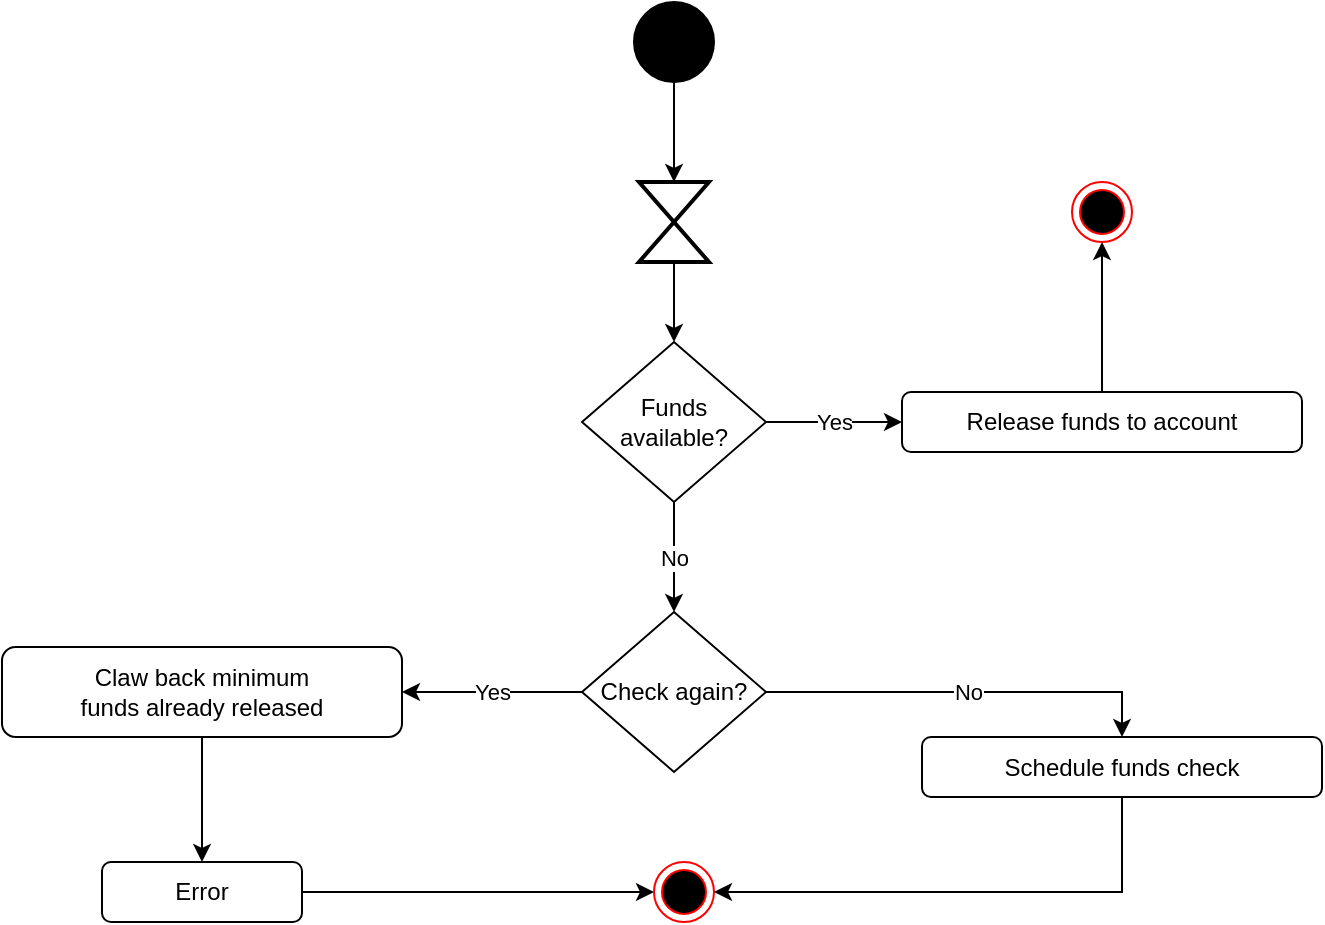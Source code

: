 <mxfile version="13.10.0" type="github"><diagram id="h0yh4uh9Ou2qqzZrw4VW" name="Page-1"><mxGraphModel dx="1038" dy="491" grid="1" gridSize="10" guides="1" tooltips="1" connect="1" arrows="1" fold="1" page="1" pageScale="1" pageWidth="850" pageHeight="1100" math="0" shadow="0"><root><mxCell id="0"/><mxCell id="1" parent="0"/><mxCell id="fXs1r2CifXFu1rM4M8Fj-4" value="" style="edgeStyle=orthogonalEdgeStyle;rounded=0;orthogonalLoop=1;jettySize=auto;html=1;entryX=0.5;entryY=0;entryDx=0;entryDy=0;entryPerimeter=0;" parent="1" source="fXs1r2CifXFu1rM4M8Fj-1" target="ansE0XYvPCrspJMyjDJ8-1" edge="1"><mxGeometry relative="1" as="geometry"/></mxCell><mxCell id="fXs1r2CifXFu1rM4M8Fj-1" value="" style="ellipse;whiteSpace=wrap;html=1;aspect=fixed;fillColor=#000000;" parent="1" vertex="1"><mxGeometry x="456" y="40" width="40" height="40" as="geometry"/></mxCell><mxCell id="fXs1r2CifXFu1rM4M8Fj-21" value="No" style="edgeStyle=orthogonalEdgeStyle;rounded=0;orthogonalLoop=1;jettySize=auto;html=1;entryX=0.5;entryY=0;entryDx=0;entryDy=0;exitX=0.5;exitY=1;exitDx=0;exitDy=0;" parent="1" source="IAG4Vgm69xOFSIn2PRmR-4" target="ansE0XYvPCrspJMyjDJ8-3" edge="1"><mxGeometry relative="1" as="geometry"/></mxCell><mxCell id="IAG4Vgm69xOFSIn2PRmR-14" style="edgeStyle=orthogonalEdgeStyle;rounded=0;orthogonalLoop=1;jettySize=auto;html=1;entryX=0;entryY=0.5;entryDx=0;entryDy=0;" parent="1" source="sV2J27ZvD8-6GCriSnnI-1" target="QfgME2JOZfTc0k84WBBb-16" edge="1"><mxGeometry relative="1" as="geometry"/></mxCell><mxCell id="sV2J27ZvD8-6GCriSnnI-1" value="Error" style="rounded=1;whiteSpace=wrap;html=1;fillColor=#FFFFFF;" parent="1" vertex="1"><mxGeometry x="190" y="470" width="100" height="30" as="geometry"/></mxCell><mxCell id="QfgME2JOZfTc0k84WBBb-16" value="" style="ellipse;html=1;shape=endState;fillColor=#000000;strokeColor=#ff0000;" parent="1" vertex="1"><mxGeometry x="466" y="470" width="30" height="30" as="geometry"/></mxCell><mxCell id="IAG4Vgm69xOFSIn2PRmR-11" value="Yes" style="edgeStyle=orthogonalEdgeStyle;rounded=0;orthogonalLoop=1;jettySize=auto;html=1;entryX=0;entryY=0.5;entryDx=0;entryDy=0;" parent="1" source="IAG4Vgm69xOFSIn2PRmR-4" target="ansE0XYvPCrspJMyjDJ8-6" edge="1"><mxGeometry relative="1" as="geometry"/></mxCell><mxCell id="IAG4Vgm69xOFSIn2PRmR-4" value="Funds &lt;br&gt;available?" style="rhombus;whiteSpace=wrap;html=1;fillColor=#FFFFFF;" parent="1" vertex="1"><mxGeometry x="430" y="210" width="92" height="80" as="geometry"/></mxCell><mxCell id="IAG4Vgm69xOFSIn2PRmR-12" style="edgeStyle=orthogonalEdgeStyle;rounded=0;orthogonalLoop=1;jettySize=auto;html=1;entryX=1;entryY=0.5;entryDx=0;entryDy=0;exitX=0.5;exitY=1;exitDx=0;exitDy=0;" parent="1" source="IAG4Vgm69xOFSIn2PRmR-7" target="QfgME2JOZfTc0k84WBBb-16" edge="1"><mxGeometry relative="1" as="geometry"/></mxCell><mxCell id="IAG4Vgm69xOFSIn2PRmR-7" value="Schedule funds check" style="rounded=1;whiteSpace=wrap;html=1;fillColor=#FFFFFF;" parent="1" vertex="1"><mxGeometry x="600" y="407.5" width="200" height="30" as="geometry"/></mxCell><mxCell id="ansE0XYvPCrspJMyjDJ8-2" style="edgeStyle=orthogonalEdgeStyle;rounded=0;orthogonalLoop=1;jettySize=auto;html=1;entryX=0.5;entryY=0;entryDx=0;entryDy=0;" edge="1" parent="1" source="ansE0XYvPCrspJMyjDJ8-1" target="IAG4Vgm69xOFSIn2PRmR-4"><mxGeometry relative="1" as="geometry"/></mxCell><mxCell id="ansE0XYvPCrspJMyjDJ8-1" value="" style="html=1;shape=mxgraph.sysml.timeEvent;strokeWidth=2;verticalLabelPosition=bottom;verticalAlignment=top;" vertex="1" parent="1"><mxGeometry x="458.5" y="130" width="35" height="40" as="geometry"/></mxCell><mxCell id="ansE0XYvPCrspJMyjDJ8-11" value="Yes" style="edgeStyle=orthogonalEdgeStyle;rounded=0;orthogonalLoop=1;jettySize=auto;html=1;entryX=1;entryY=0.5;entryDx=0;entryDy=0;" edge="1" parent="1" source="ansE0XYvPCrspJMyjDJ8-3" target="ansE0XYvPCrspJMyjDJ8-5"><mxGeometry relative="1" as="geometry"/></mxCell><mxCell id="ansE0XYvPCrspJMyjDJ8-13" value="No" style="edgeStyle=orthogonalEdgeStyle;rounded=0;orthogonalLoop=1;jettySize=auto;html=1;entryX=0.5;entryY=0;entryDx=0;entryDy=0;" edge="1" parent="1" source="ansE0XYvPCrspJMyjDJ8-3" target="IAG4Vgm69xOFSIn2PRmR-7"><mxGeometry relative="1" as="geometry"/></mxCell><mxCell id="ansE0XYvPCrspJMyjDJ8-3" value="Check again?" style="rhombus;whiteSpace=wrap;html=1;fillColor=#FFFFFF;" vertex="1" parent="1"><mxGeometry x="430" y="345" width="92" height="80" as="geometry"/></mxCell><mxCell id="ansE0XYvPCrspJMyjDJ8-12" style="edgeStyle=orthogonalEdgeStyle;rounded=0;orthogonalLoop=1;jettySize=auto;html=1;" edge="1" parent="1" source="ansE0XYvPCrspJMyjDJ8-5" target="sV2J27ZvD8-6GCriSnnI-1"><mxGeometry relative="1" as="geometry"/></mxCell><mxCell id="ansE0XYvPCrspJMyjDJ8-5" value="Claw back minimum &lt;br&gt;funds already released" style="rounded=1;whiteSpace=wrap;html=1;fillColor=#FFFFFF;" vertex="1" parent="1"><mxGeometry x="140" y="362.5" width="200" height="45" as="geometry"/></mxCell><mxCell id="ansE0XYvPCrspJMyjDJ8-17" style="edgeStyle=orthogonalEdgeStyle;rounded=0;orthogonalLoop=1;jettySize=auto;html=1;entryX=0.5;entryY=1;entryDx=0;entryDy=0;" edge="1" parent="1" source="ansE0XYvPCrspJMyjDJ8-6" target="ansE0XYvPCrspJMyjDJ8-15"><mxGeometry relative="1" as="geometry"/></mxCell><mxCell id="ansE0XYvPCrspJMyjDJ8-6" value="Release funds to account" style="rounded=1;whiteSpace=wrap;html=1;fillColor=#FFFFFF;" vertex="1" parent="1"><mxGeometry x="590" y="235" width="200" height="30" as="geometry"/></mxCell><mxCell id="ansE0XYvPCrspJMyjDJ8-15" value="" style="ellipse;html=1;shape=endState;fillColor=#000000;strokeColor=#ff0000;" vertex="1" parent="1"><mxGeometry x="675" y="130" width="30" height="30" as="geometry"/></mxCell></root></mxGraphModel></diagram></mxfile>